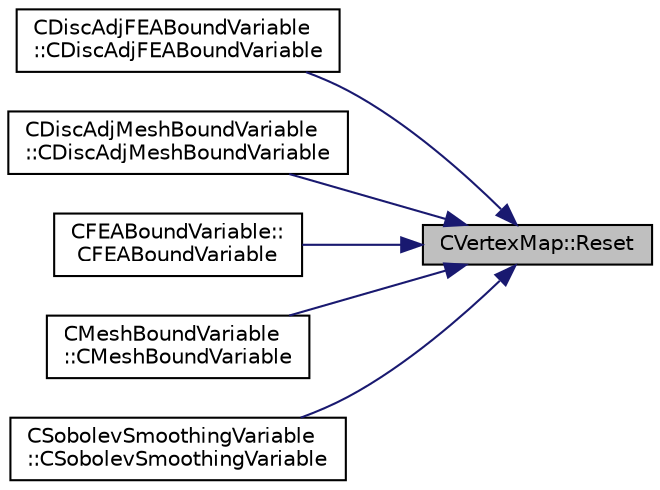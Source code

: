 digraph "CVertexMap::Reset"
{
 // LATEX_PDF_SIZE
  edge [fontname="Helvetica",fontsize="10",labelfontname="Helvetica",labelfontsize="10"];
  node [fontname="Helvetica",fontsize="10",shape=record];
  rankdir="RL";
  Node1 [label="CVertexMap::Reset",height=0.2,width=0.4,color="black", fillcolor="grey75", style="filled", fontcolor="black",tooltip="Reset the map for size nPoint, marks every point as not-a-vertex."];
  Node1 -> Node2 [dir="back",color="midnightblue",fontsize="10",style="solid",fontname="Helvetica"];
  Node2 [label="CDiscAdjFEABoundVariable\l::CDiscAdjFEABoundVariable",height=0.2,width=0.4,color="black", fillcolor="white", style="filled",URL="$classCDiscAdjFEABoundVariable.html#aed53ee1c77875ef812ea36b90a4942dd",tooltip=" "];
  Node1 -> Node3 [dir="back",color="midnightblue",fontsize="10",style="solid",fontname="Helvetica"];
  Node3 [label="CDiscAdjMeshBoundVariable\l::CDiscAdjMeshBoundVariable",height=0.2,width=0.4,color="black", fillcolor="white", style="filled",URL="$classCDiscAdjMeshBoundVariable.html#a12bb413f37518907e3fb51b95b43a9a3",tooltip="Constructor of the class."];
  Node1 -> Node4 [dir="back",color="midnightblue",fontsize="10",style="solid",fontname="Helvetica"];
  Node4 [label="CFEABoundVariable::\lCFEABoundVariable",height=0.2,width=0.4,color="black", fillcolor="white", style="filled",URL="$classCFEABoundVariable.html#a48fbb06b4741837b4a3fae6499d38ff1",tooltip="Constructor of the class."];
  Node1 -> Node5 [dir="back",color="midnightblue",fontsize="10",style="solid",fontname="Helvetica"];
  Node5 [label="CMeshBoundVariable\l::CMeshBoundVariable",height=0.2,width=0.4,color="black", fillcolor="white", style="filled",URL="$classCMeshBoundVariable.html#a5c4a29112cc222182cd87f42b2b79bf2",tooltip="Constructor of the class."];
  Node1 -> Node6 [dir="back",color="midnightblue",fontsize="10",style="solid",fontname="Helvetica"];
  Node6 [label="CSobolevSmoothingVariable\l::CSobolevSmoothingVariable",height=0.2,width=0.4,color="black", fillcolor="white", style="filled",URL="$classCSobolevSmoothingVariable.html#ad1e8c8f4b5eb1ff2241867e98b6918f7",tooltip="Constructor of the class."];
}
